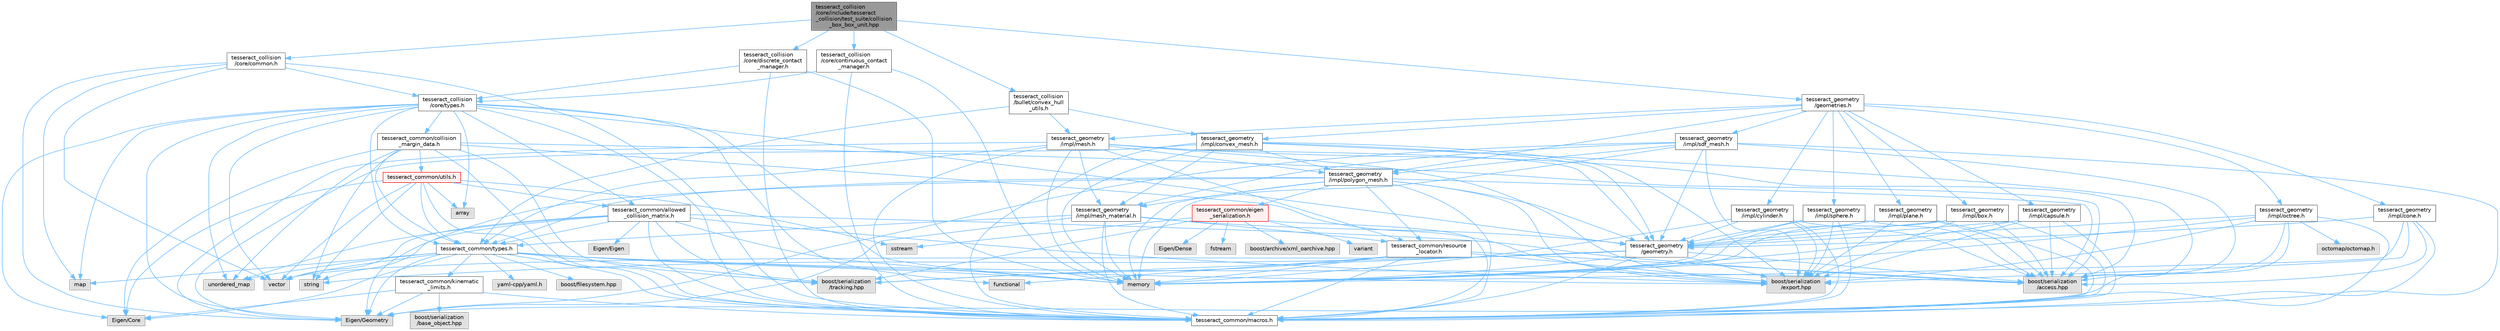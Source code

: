 digraph "tesseract_collision/core/include/tesseract_collision/test_suite/collision_box_box_unit.hpp"
{
 // LATEX_PDF_SIZE
  bgcolor="transparent";
  edge [fontname=Helvetica,fontsize=10,labelfontname=Helvetica,labelfontsize=10];
  node [fontname=Helvetica,fontsize=10,shape=box,height=0.2,width=0.4];
  Node1 [label="tesseract_collision\l/core/include/tesseract\l_collision/test_suite/collision\l_box_box_unit.hpp",height=0.2,width=0.4,color="gray40", fillcolor="grey60", style="filled", fontcolor="black",tooltip=" "];
  Node1 -> Node2 [color="steelblue1",style="solid"];
  Node2 [label="tesseract_collision\l/bullet/convex_hull\l_utils.h",height=0.2,width=0.4,color="grey40", fillcolor="white", style="filled",URL="$d0/d01/convex__hull__utils_8h.html",tooltip="This is a collection of common methods."];
  Node2 -> Node3 [color="steelblue1",style="solid"];
  Node3 [label="tesseract_common/types.h",height=0.2,width=0.4,color="grey40", fillcolor="white", style="filled",URL="$dd/ddb/tesseract__common_2include_2tesseract__common_2types_8h.html",tooltip="Common Tesseract Types."];
  Node3 -> Node4 [color="steelblue1",style="solid"];
  Node4 [label="tesseract_common/macros.h",height=0.2,width=0.4,color="grey40", fillcolor="white", style="filled",URL="$de/d3c/macros_8h.html",tooltip="Common Tesseract Macros."];
  Node3 -> Node5 [color="steelblue1",style="solid"];
  Node5 [label="boost/serialization\l/access.hpp",height=0.2,width=0.4,color="grey60", fillcolor="#E0E0E0", style="filled",tooltip=" "];
  Node3 -> Node6 [color="steelblue1",style="solid"];
  Node6 [label="Eigen/Core",height=0.2,width=0.4,color="grey60", fillcolor="#E0E0E0", style="filled",tooltip=" "];
  Node3 -> Node7 [color="steelblue1",style="solid"];
  Node7 [label="Eigen/Geometry",height=0.2,width=0.4,color="grey60", fillcolor="#E0E0E0", style="filled",tooltip=" "];
  Node3 -> Node8 [color="steelblue1",style="solid"];
  Node8 [label="vector",height=0.2,width=0.4,color="grey60", fillcolor="#E0E0E0", style="filled",tooltip=" "];
  Node3 -> Node9 [color="steelblue1",style="solid"];
  Node9 [label="memory",height=0.2,width=0.4,color="grey60", fillcolor="#E0E0E0", style="filled",tooltip=" "];
  Node3 -> Node10 [color="steelblue1",style="solid"];
  Node10 [label="map",height=0.2,width=0.4,color="grey60", fillcolor="#E0E0E0", style="filled",tooltip=" "];
  Node3 -> Node11 [color="steelblue1",style="solid"];
  Node11 [label="unordered_map",height=0.2,width=0.4,color="grey60", fillcolor="#E0E0E0", style="filled",tooltip=" "];
  Node3 -> Node12 [color="steelblue1",style="solid"];
  Node12 [label="boost/filesystem.hpp",height=0.2,width=0.4,color="grey60", fillcolor="#E0E0E0", style="filled",tooltip=" "];
  Node3 -> Node13 [color="steelblue1",style="solid"];
  Node13 [label="yaml-cpp/yaml.h",height=0.2,width=0.4,color="grey60", fillcolor="#E0E0E0", style="filled",tooltip=" "];
  Node3 -> Node14 [color="steelblue1",style="solid"];
  Node14 [label="tesseract_common/kinematic\l_limits.h",height=0.2,width=0.4,color="grey40", fillcolor="white", style="filled",URL="$d9/dc2/kinematic__limits_8h.html",tooltip="Common Tesseract Kinematic Limits and Related Utility Functions."];
  Node14 -> Node4 [color="steelblue1",style="solid"];
  Node14 -> Node6 [color="steelblue1",style="solid"];
  Node14 -> Node7 [color="steelblue1",style="solid"];
  Node14 -> Node15 [color="steelblue1",style="solid"];
  Node15 [label="boost/serialization\l/base_object.hpp",height=0.2,width=0.4,color="grey60", fillcolor="#E0E0E0", style="filled",tooltip=" "];
  Node3 -> Node16 [color="steelblue1",style="solid"];
  Node16 [label="boost/serialization\l/export.hpp",height=0.2,width=0.4,color="grey60", fillcolor="#E0E0E0", style="filled",tooltip=" "];
  Node3 -> Node17 [color="steelblue1",style="solid"];
  Node17 [label="boost/serialization\l/tracking.hpp",height=0.2,width=0.4,color="grey60", fillcolor="#E0E0E0", style="filled",tooltip=" "];
  Node2 -> Node18 [color="steelblue1",style="solid"];
  Node18 [label="tesseract_geometry\l/impl/mesh.h",height=0.2,width=0.4,color="grey40", fillcolor="white", style="filled",URL="$d5/d93/tesseract__geometry_2include_2tesseract__geometry_2impl_2mesh_8h.html",tooltip="Tesseract Mesh Geometry."];
  Node18 -> Node4 [color="steelblue1",style="solid"];
  Node18 -> Node19 [color="steelblue1",style="solid"];
  Node19 [label="tesseract_common/resource\l_locator.h",height=0.2,width=0.4,color="grey40", fillcolor="white", style="filled",URL="$d3/d95/resource__locator_8h.html",tooltip="Locate and retrieve resource data."];
  Node19 -> Node4 [color="steelblue1",style="solid"];
  Node19 -> Node5 [color="steelblue1",style="solid"];
  Node19 -> Node20 [color="steelblue1",style="solid"];
  Node20 [label="functional",height=0.2,width=0.4,color="grey60", fillcolor="#E0E0E0", style="filled",tooltip=" "];
  Node19 -> Node9 [color="steelblue1",style="solid"];
  Node19 -> Node16 [color="steelblue1",style="solid"];
  Node19 -> Node17 [color="steelblue1",style="solid"];
  Node18 -> Node5 [color="steelblue1",style="solid"];
  Node18 -> Node16 [color="steelblue1",style="solid"];
  Node18 -> Node7 [color="steelblue1",style="solid"];
  Node18 -> Node9 [color="steelblue1",style="solid"];
  Node18 -> Node3 [color="steelblue1",style="solid"];
  Node18 -> Node21 [color="steelblue1",style="solid"];
  Node21 [label="tesseract_geometry\l/geometry.h",height=0.2,width=0.4,color="grey40", fillcolor="white", style="filled",URL="$d0/da6/tesseract__geometry_2include_2tesseract__geometry_2geometry_8h.html",tooltip="Tesseract Geometries."];
  Node21 -> Node4 [color="steelblue1",style="solid"];
  Node21 -> Node5 [color="steelblue1",style="solid"];
  Node21 -> Node16 [color="steelblue1",style="solid"];
  Node21 -> Node9 [color="steelblue1",style="solid"];
  Node21 -> Node22 [color="steelblue1",style="solid"];
  Node22 [label="string",height=0.2,width=0.4,color="grey60", fillcolor="#E0E0E0", style="filled",tooltip=" "];
  Node21 -> Node8 [color="steelblue1",style="solid"];
  Node21 -> Node17 [color="steelblue1",style="solid"];
  Node18 -> Node23 [color="steelblue1",style="solid"];
  Node23 [label="tesseract_geometry\l/impl/mesh_material.h",height=0.2,width=0.4,color="grey40", fillcolor="white", style="filled",URL="$df/d8e/mesh__material_8h.html",tooltip="Tesseract Mesh Material read from a mesh file."];
  Node23 -> Node4 [color="steelblue1",style="solid"];
  Node23 -> Node19 [color="steelblue1",style="solid"];
  Node23 -> Node7 [color="steelblue1",style="solid"];
  Node23 -> Node9 [color="steelblue1",style="solid"];
  Node23 -> Node21 [color="steelblue1",style="solid"];
  Node23 -> Node3 [color="steelblue1",style="solid"];
  Node18 -> Node24 [color="steelblue1",style="solid"];
  Node24 [label="tesseract_geometry\l/impl/polygon_mesh.h",height=0.2,width=0.4,color="grey40", fillcolor="white", style="filled",URL="$d2/deb/polygon__mesh_8h.html",tooltip="Tesseract Polygon Mesh Geometry."];
  Node24 -> Node4 [color="steelblue1",style="solid"];
  Node24 -> Node5 [color="steelblue1",style="solid"];
  Node24 -> Node16 [color="steelblue1",style="solid"];
  Node24 -> Node7 [color="steelblue1",style="solid"];
  Node24 -> Node9 [color="steelblue1",style="solid"];
  Node24 -> Node25 [color="steelblue1",style="solid"];
  Node25 [label="tesseract_common/eigen\l_serialization.h",height=0.2,width=0.4,color="red", fillcolor="#FFF0F0", style="filled",URL="$d1/df1/eigen__serialization_8h.html",tooltip=" "];
  Node25 -> Node4 [color="steelblue1",style="solid"];
  Node25 -> Node26 [color="steelblue1",style="solid"];
  Node26 [label="variant",height=0.2,width=0.4,color="grey60", fillcolor="#E0E0E0", style="filled",tooltip=" "];
  Node25 -> Node27 [color="steelblue1",style="solid"];
  Node27 [label="Eigen/Dense",height=0.2,width=0.4,color="grey60", fillcolor="#E0E0E0", style="filled",tooltip=" "];
  Node25 -> Node28 [color="steelblue1",style="solid"];
  Node28 [label="fstream",height=0.2,width=0.4,color="grey60", fillcolor="#E0E0E0", style="filled",tooltip=" "];
  Node25 -> Node29 [color="steelblue1",style="solid"];
  Node29 [label="sstream",height=0.2,width=0.4,color="grey60", fillcolor="#E0E0E0", style="filled",tooltip=" "];
  Node25 -> Node30 [color="steelblue1",style="solid"];
  Node30 [label="boost/archive/xml_oarchive.hpp",height=0.2,width=0.4,color="grey60", fillcolor="#E0E0E0", style="filled",tooltip=" "];
  Node25 -> Node17 [color="steelblue1",style="solid"];
  Node24 -> Node3 [color="steelblue1",style="solid"];
  Node24 -> Node19 [color="steelblue1",style="solid"];
  Node24 -> Node21 [color="steelblue1",style="solid"];
  Node24 -> Node23 [color="steelblue1",style="solid"];
  Node2 -> Node35 [color="steelblue1",style="solid"];
  Node35 [label="tesseract_geometry\l/impl/convex_mesh.h",height=0.2,width=0.4,color="grey40", fillcolor="white", style="filled",URL="$de/dd2/tesseract__geometry_2include_2tesseract__geometry_2impl_2convex__mesh_8h.html",tooltip="Tesseract Convex Mesh Geometry."];
  Node35 -> Node4 [color="steelblue1",style="solid"];
  Node35 -> Node5 [color="steelblue1",style="solid"];
  Node35 -> Node16 [color="steelblue1",style="solid"];
  Node35 -> Node7 [color="steelblue1",style="solid"];
  Node35 -> Node9 [color="steelblue1",style="solid"];
  Node35 -> Node21 [color="steelblue1",style="solid"];
  Node35 -> Node23 [color="steelblue1",style="solid"];
  Node35 -> Node24 [color="steelblue1",style="solid"];
  Node1 -> Node36 [color="steelblue1",style="solid"];
  Node36 [label="tesseract_collision\l/core/continuous_contact\l_manager.h",height=0.2,width=0.4,color="grey40", fillcolor="white", style="filled",URL="$d6/d0f/continuous__contact__manager_8h.html",tooltip="This is the continuous contact manager base class."];
  Node36 -> Node4 [color="steelblue1",style="solid"];
  Node36 -> Node9 [color="steelblue1",style="solid"];
  Node36 -> Node37 [color="steelblue1",style="solid"];
  Node37 [label="tesseract_collision\l/core/types.h",height=0.2,width=0.4,color="grey40", fillcolor="white", style="filled",URL="$d3/db3/tesseract__collision_2core_2include_2tesseract__collision_2core_2types_8h.html",tooltip="Tesseracts Collision Common Types."];
  Node37 -> Node4 [color="steelblue1",style="solid"];
  Node37 -> Node6 [color="steelblue1",style="solid"];
  Node37 -> Node7 [color="steelblue1",style="solid"];
  Node37 -> Node8 [color="steelblue1",style="solid"];
  Node37 -> Node9 [color="steelblue1",style="solid"];
  Node37 -> Node10 [color="steelblue1",style="solid"];
  Node37 -> Node38 [color="steelblue1",style="solid"];
  Node38 [label="array",height=0.2,width=0.4,color="grey60", fillcolor="#E0E0E0", style="filled",tooltip=" "];
  Node37 -> Node11 [color="steelblue1",style="solid"];
  Node37 -> Node20 [color="steelblue1",style="solid"];
  Node37 -> Node21 [color="steelblue1",style="solid"];
  Node37 -> Node3 [color="steelblue1",style="solid"];
  Node37 -> Node39 [color="steelblue1",style="solid"];
  Node39 [label="tesseract_common/collision\l_margin_data.h",height=0.2,width=0.4,color="grey40", fillcolor="white", style="filled",URL="$d4/da8/collision__margin__data_8h.html",tooltip="This is used to store collision margin information."];
  Node39 -> Node4 [color="steelblue1",style="solid"];
  Node39 -> Node5 [color="steelblue1",style="solid"];
  Node39 -> Node6 [color="steelblue1",style="solid"];
  Node39 -> Node22 [color="steelblue1",style="solid"];
  Node39 -> Node11 [color="steelblue1",style="solid"];
  Node39 -> Node3 [color="steelblue1",style="solid"];
  Node39 -> Node40 [color="steelblue1",style="solid"];
  Node40 [label="tesseract_common/utils.h",height=0.2,width=0.4,color="red", fillcolor="#FFF0F0", style="filled",URL="$dc/d79/tesseract__common_2include_2tesseract__common_2utils_8h.html",tooltip="Common Tesseract Utility Functions."];
  Node40 -> Node4 [color="steelblue1",style="solid"];
  Node40 -> Node38 [color="steelblue1",style="solid"];
  Node40 -> Node8 [color="steelblue1",style="solid"];
  Node40 -> Node22 [color="steelblue1",style="solid"];
  Node40 -> Node29 [color="steelblue1",style="solid"];
  Node40 -> Node6 [color="steelblue1",style="solid"];
  Node40 -> Node46 [color="steelblue1",style="solid"];
  Node46 [label="tesseract_common/allowed\l_collision_matrix.h",height=0.2,width=0.4,color="grey40", fillcolor="white", style="filled",URL="$d2/d01/allowed__collision__matrix_8h.html",tooltip=" "];
  Node46 -> Node4 [color="steelblue1",style="solid"];
  Node46 -> Node5 [color="steelblue1",style="solid"];
  Node46 -> Node22 [color="steelblue1",style="solid"];
  Node46 -> Node8 [color="steelblue1",style="solid"];
  Node46 -> Node9 [color="steelblue1",style="solid"];
  Node46 -> Node47 [color="steelblue1",style="solid"];
  Node47 [label="Eigen/Eigen",height=0.2,width=0.4,color="grey60", fillcolor="#E0E0E0", style="filled",tooltip=" "];
  Node46 -> Node11 [color="steelblue1",style="solid"];
  Node46 -> Node3 [color="steelblue1",style="solid"];
  Node46 -> Node16 [color="steelblue1",style="solid"];
  Node46 -> Node17 [color="steelblue1",style="solid"];
  Node40 -> Node3 [color="steelblue1",style="solid"];
  Node39 -> Node16 [color="steelblue1",style="solid"];
  Node39 -> Node17 [color="steelblue1",style="solid"];
  Node37 -> Node46 [color="steelblue1",style="solid"];
  Node1 -> Node48 [color="steelblue1",style="solid"];
  Node48 [label="tesseract_collision\l/core/discrete_contact\l_manager.h",height=0.2,width=0.4,color="grey40", fillcolor="white", style="filled",URL="$db/d35/discrete__contact__manager_8h.html",tooltip="This is the discrete contact manager base class."];
  Node48 -> Node4 [color="steelblue1",style="solid"];
  Node48 -> Node9 [color="steelblue1",style="solid"];
  Node48 -> Node37 [color="steelblue1",style="solid"];
  Node1 -> Node49 [color="steelblue1",style="solid"];
  Node49 [label="tesseract_collision\l/core/common.h",height=0.2,width=0.4,color="grey40", fillcolor="white", style="filled",URL="$dc/d54/common_8h.html",tooltip="This is a collection of common methods."];
  Node49 -> Node4 [color="steelblue1",style="solid"];
  Node49 -> Node10 [color="steelblue1",style="solid"];
  Node49 -> Node8 [color="steelblue1",style="solid"];
  Node49 -> Node7 [color="steelblue1",style="solid"];
  Node49 -> Node37 [color="steelblue1",style="solid"];
  Node1 -> Node50 [color="steelblue1",style="solid"];
  Node50 [label="tesseract_geometry\l/geometries.h",height=0.2,width=0.4,color="grey40", fillcolor="white", style="filled",URL="$d4/ddb/geometries_8h.html",tooltip="Tesseract Geometries."];
  Node50 -> Node51 [color="steelblue1",style="solid"];
  Node51 [label="tesseract_geometry\l/impl/box.h",height=0.2,width=0.4,color="grey40", fillcolor="white", style="filled",URL="$df/d9e/tesseract__geometry_2include_2tesseract__geometry_2impl_2box_8h.html",tooltip="Tesseract Box Geometry."];
  Node51 -> Node4 [color="steelblue1",style="solid"];
  Node51 -> Node5 [color="steelblue1",style="solid"];
  Node51 -> Node16 [color="steelblue1",style="solid"];
  Node51 -> Node9 [color="steelblue1",style="solid"];
  Node51 -> Node21 [color="steelblue1",style="solid"];
  Node50 -> Node52 [color="steelblue1",style="solid"];
  Node52 [label="tesseract_geometry\l/impl/capsule.h",height=0.2,width=0.4,color="grey40", fillcolor="white", style="filled",URL="$d8/d2b/tesseract__geometry_2include_2tesseract__geometry_2impl_2capsule_8h.html",tooltip="Tesseract Capsule Geometry."];
  Node52 -> Node4 [color="steelblue1",style="solid"];
  Node52 -> Node5 [color="steelblue1",style="solid"];
  Node52 -> Node16 [color="steelblue1",style="solid"];
  Node52 -> Node9 [color="steelblue1",style="solid"];
  Node52 -> Node21 [color="steelblue1",style="solid"];
  Node50 -> Node53 [color="steelblue1",style="solid"];
  Node53 [label="tesseract_geometry\l/impl/cone.h",height=0.2,width=0.4,color="grey40", fillcolor="white", style="filled",URL="$dc/df2/tesseract__geometry_2include_2tesseract__geometry_2impl_2cone_8h.html",tooltip="Tesseract Cone Geometry."];
  Node53 -> Node4 [color="steelblue1",style="solid"];
  Node53 -> Node5 [color="steelblue1",style="solid"];
  Node53 -> Node16 [color="steelblue1",style="solid"];
  Node53 -> Node9 [color="steelblue1",style="solid"];
  Node53 -> Node21 [color="steelblue1",style="solid"];
  Node50 -> Node35 [color="steelblue1",style="solid"];
  Node50 -> Node54 [color="steelblue1",style="solid"];
  Node54 [label="tesseract_geometry\l/impl/cylinder.h",height=0.2,width=0.4,color="grey40", fillcolor="white", style="filled",URL="$d8/d3b/tesseract__geometry_2include_2tesseract__geometry_2impl_2cylinder_8h.html",tooltip="Tesseract Cylinder Geometry."];
  Node54 -> Node4 [color="steelblue1",style="solid"];
  Node54 -> Node5 [color="steelblue1",style="solid"];
  Node54 -> Node16 [color="steelblue1",style="solid"];
  Node54 -> Node9 [color="steelblue1",style="solid"];
  Node54 -> Node21 [color="steelblue1",style="solid"];
  Node50 -> Node18 [color="steelblue1",style="solid"];
  Node50 -> Node55 [color="steelblue1",style="solid"];
  Node55 [label="tesseract_geometry\l/impl/octree.h",height=0.2,width=0.4,color="grey40", fillcolor="white", style="filled",URL="$df/d5e/tesseract__geometry_2include_2tesseract__geometry_2impl_2octree_8h.html",tooltip="Tesseract Octree Geometry."];
  Node55 -> Node4 [color="steelblue1",style="solid"];
  Node55 -> Node5 [color="steelblue1",style="solid"];
  Node55 -> Node16 [color="steelblue1",style="solid"];
  Node55 -> Node7 [color="steelblue1",style="solid"];
  Node55 -> Node9 [color="steelblue1",style="solid"];
  Node55 -> Node56 [color="steelblue1",style="solid"];
  Node56 [label="octomap/octomap.h",height=0.2,width=0.4,color="grey60", fillcolor="#E0E0E0", style="filled",tooltip=" "];
  Node55 -> Node21 [color="steelblue1",style="solid"];
  Node50 -> Node57 [color="steelblue1",style="solid"];
  Node57 [label="tesseract_geometry\l/impl/plane.h",height=0.2,width=0.4,color="grey40", fillcolor="white", style="filled",URL="$db/d8b/plane_8h.html",tooltip="Tesseract Plane Geometry."];
  Node57 -> Node4 [color="steelblue1",style="solid"];
  Node57 -> Node5 [color="steelblue1",style="solid"];
  Node57 -> Node16 [color="steelblue1",style="solid"];
  Node57 -> Node9 [color="steelblue1",style="solid"];
  Node57 -> Node21 [color="steelblue1",style="solid"];
  Node50 -> Node24 [color="steelblue1",style="solid"];
  Node50 -> Node58 [color="steelblue1",style="solid"];
  Node58 [label="tesseract_geometry\l/impl/sdf_mesh.h",height=0.2,width=0.4,color="grey40", fillcolor="white", style="filled",URL="$d2/d17/tesseract__geometry_2include_2tesseract__geometry_2impl_2sdf__mesh_8h.html",tooltip="Tesseract SDF Mesh Geometry."];
  Node58 -> Node4 [color="steelblue1",style="solid"];
  Node58 -> Node5 [color="steelblue1",style="solid"];
  Node58 -> Node16 [color="steelblue1",style="solid"];
  Node58 -> Node7 [color="steelblue1",style="solid"];
  Node58 -> Node9 [color="steelblue1",style="solid"];
  Node58 -> Node21 [color="steelblue1",style="solid"];
  Node58 -> Node23 [color="steelblue1",style="solid"];
  Node58 -> Node24 [color="steelblue1",style="solid"];
  Node50 -> Node59 [color="steelblue1",style="solid"];
  Node59 [label="tesseract_geometry\l/impl/sphere.h",height=0.2,width=0.4,color="grey40", fillcolor="white", style="filled",URL="$d8/db6/tesseract__geometry_2include_2tesseract__geometry_2impl_2sphere_8h.html",tooltip="Tesseract Sphere Geometry."];
  Node59 -> Node4 [color="steelblue1",style="solid"];
  Node59 -> Node5 [color="steelblue1",style="solid"];
  Node59 -> Node16 [color="steelblue1",style="solid"];
  Node59 -> Node9 [color="steelblue1",style="solid"];
  Node59 -> Node21 [color="steelblue1",style="solid"];
}
